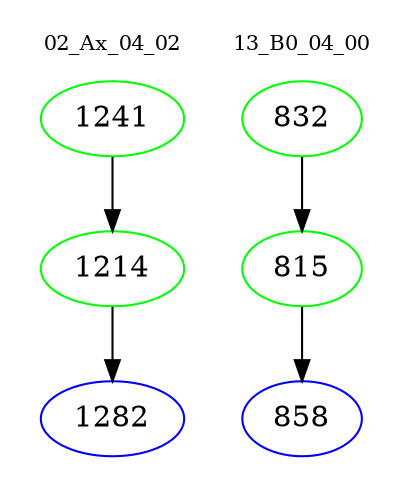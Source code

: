 digraph{
subgraph cluster_0 {
color = white
label = "02_Ax_04_02";
fontsize=10;
T0_1241 [label="1241", color="green"]
T0_1241 -> T0_1214 [color="black"]
T0_1214 [label="1214", color="green"]
T0_1214 -> T0_1282 [color="black"]
T0_1282 [label="1282", color="blue"]
}
subgraph cluster_1 {
color = white
label = "13_B0_04_00";
fontsize=10;
T1_832 [label="832", color="green"]
T1_832 -> T1_815 [color="black"]
T1_815 [label="815", color="green"]
T1_815 -> T1_858 [color="black"]
T1_858 [label="858", color="blue"]
}
}
